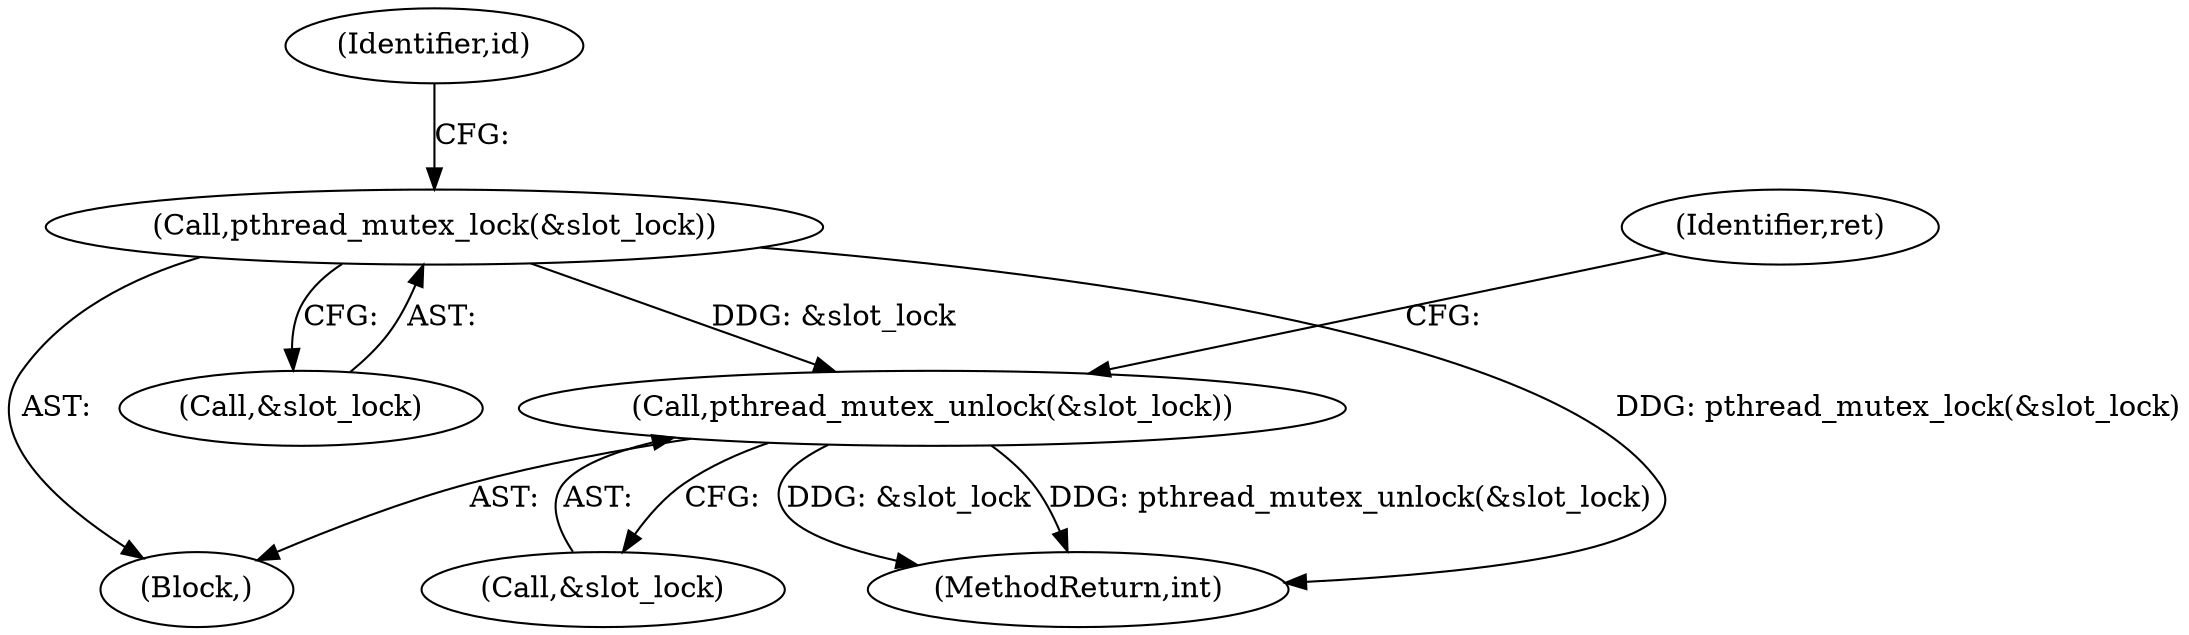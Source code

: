 digraph "0_Android_472271b153c5dc53c28beac55480a8d8434b2d5c_33@API" {
"1000104" [label="(Call,pthread_mutex_lock(&slot_lock))"];
"1000156" [label="(Call,pthread_mutex_unlock(&slot_lock))"];
"1000156" [label="(Call,pthread_mutex_unlock(&slot_lock))"];
"1000109" [label="(Identifier,id)"];
"1000103" [label="(Block,)"];
"1000160" [label="(Identifier,ret)"];
"1000104" [label="(Call,pthread_mutex_lock(&slot_lock))"];
"1000161" [label="(MethodReturn,int)"];
"1000105" [label="(Call,&slot_lock)"];
"1000157" [label="(Call,&slot_lock)"];
"1000104" -> "1000103"  [label="AST: "];
"1000104" -> "1000105"  [label="CFG: "];
"1000105" -> "1000104"  [label="AST: "];
"1000109" -> "1000104"  [label="CFG: "];
"1000104" -> "1000161"  [label="DDG: pthread_mutex_lock(&slot_lock)"];
"1000104" -> "1000156"  [label="DDG: &slot_lock"];
"1000156" -> "1000103"  [label="AST: "];
"1000156" -> "1000157"  [label="CFG: "];
"1000157" -> "1000156"  [label="AST: "];
"1000160" -> "1000156"  [label="CFG: "];
"1000156" -> "1000161"  [label="DDG: &slot_lock"];
"1000156" -> "1000161"  [label="DDG: pthread_mutex_unlock(&slot_lock)"];
}
